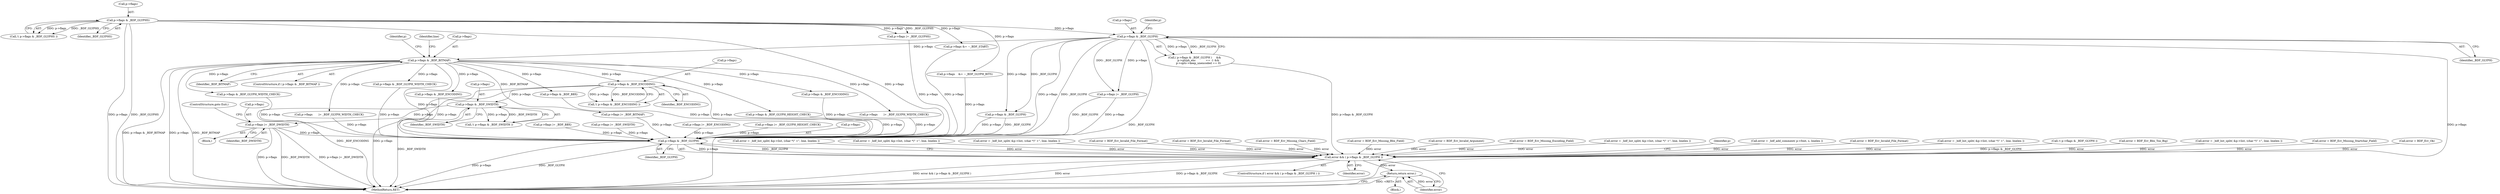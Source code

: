 digraph "0_savannah_07bdb6e289c7954e2a533039dc93c1c136099d2d@pointer" {
"1001133" [label="(Call,p->flags |= _BDF_DWIDTH)"];
"1001107" [label="(Call,p->flags & _BDF_SWIDTH)"];
"1001068" [label="(Call,p->flags & _BDF_ENCODING)"];
"1000816" [label="(Call,p->flags & _BDF_BITMAP)"];
"1000376" [label="(Call,p->flags & _BDF_GLYPH)"];
"1000241" [label="(Call,p->flags & _BDF_GLYPHS)"];
"1001560" [label="(Call,p->flags & _BDF_GLYPH)"];
"1001558" [label="(Call,error && ( p->flags & _BDF_GLYPH ))"];
"1001569" [label="(Return,return error;)"];
"1000596" [label="(Call,error = BDF_Err_Invalid_File_Format)"];
"1001065" [label="(Block,)"];
"1000443" [label="(Call,error = BDF_Err_Invalid_File_Format)"];
"1000464" [label="(Call,p->flags |= _BDF_GLYPH)"];
"1000255" [label="(Call,error = BDF_Err_Missing_Chars_Field)"];
"1001471" [label="(Call,error = BDF_Err_Missing_Bbx_Field)"];
"1001448" [label="(Call,p->flags |= _BDF_BBX)"];
"1000310" [label="(Call,error = BDF_Err_Invalid_Argument)"];
"1001149" [label="(Call,p->flags & _BDF_ENCODING)"];
"1001564" [label="(Identifier,_BDF_GLYPH)"];
"1001137" [label="(Identifier,_BDF_DWIDTH)"];
"1001067" [label="(Call,!( p->flags & _BDF_ENCODING ))"];
"1001107" [label="(Call,p->flags & _BDF_SWIDTH)"];
"1001138" [label="(ControlStructure,goto Exit;)"];
"1000323" [label="(Call,p->flags |= _BDF_GLYPHS)"];
"1000245" [label="(Identifier,_BDF_GLYPHS)"];
"1000816" [label="(Call,p->flags & _BDF_BITMAP)"];
"1001052" [label="(Call,p->flags |= _BDF_SWIDTH)"];
"1001559" [label="(Identifier,error)"];
"1001553" [label="(Call,error = BDF_Err_Missing_Encoding_Field)"];
"1000169" [label="(Block,)"];
"1000349" [label="(Call,p->flags &= ~_BDF_START)"];
"1000408" [label="(Call,error = _bdf_list_split( &p->list, (char *)\" +\", line, linelen ))"];
"1000815" [label="(ControlStructure,if ( p->flags & _BDF_BITMAP ))"];
"1000368" [label="(Call,p->flags    &= ~_BDF_GLYPH_BITS)"];
"1001542" [label="(Call,p->flags |= _BDF_BITMAP)"];
"1001111" [label="(Identifier,_BDF_SWIDTH)"];
"1001567" [label="(Identifier,p)"];
"1001465" [label="(Call,p->flags & _BDF_BBX)"];
"1000837" [label="(Call,p->flags & _BDF_GLYPH_HEIGHT_CHECK)"];
"1001015" [label="(Call,p->flags & _BDF_ENCODING)"];
"1000935" [label="(Call,p->flags       |= _BDF_GLYPH_WIDTH_CHECK)"];
"1001133" [label="(Call,p->flags |= _BDF_DWIDTH)"];
"1000230" [label="(Call,error = _bdf_add_comment( p->font, s, linelen ))"];
"1000984" [label="(Call,p->flags & _BDF_GLYPH_WIDTH_CHECK)"];
"1001106" [label="(Call,!( p->flags & _BDF_SWIDTH ))"];
"1001548" [label="(Call,error = BDF_Err_Invalid_File_Format)"];
"1001571" [label="(MethodReturn,RET)"];
"1001569" [label="(Return,return error;)"];
"1001558" [label="(Call,error && ( p->flags & _BDF_GLYPH ))"];
"1000380" [label="(Identifier,_BDF_GLYPH)"];
"1000240" [label="(Call,!( p->flags & _BDF_GLYPHS ))"];
"1000241" [label="(Call,p->flags & _BDF_GLYPHS)"];
"1000496" [label="(Call,error = _bdf_list_split( &p->list, (char *)\" +\", line, linelen ))"];
"1000242" [label="(Call,p->flags)"];
"1001557" [label="(ControlStructure,if ( error && ( p->flags & _BDF_GLYPH ) ))"];
"1000384" [label="(Identifier,p)"];
"1000779" [label="(Call,p->flags |= _BDF_ENCODING)"];
"1001008" [label="(Identifier,line)"];
"1000486" [label="(Call,p->flags & _BDF_GLYPH)"];
"1001570" [label="(Identifier,error)"];
"1001068" [label="(Call,p->flags & _BDF_ENCODING)"];
"1000485" [label="(Call,!( p->flags & _BDF_GLYPH ))"];
"1001108" [label="(Call,p->flags)"];
"1001560" [label="(Call,p->flags & _BDF_GLYPH)"];
"1001516" [label="(Call,error = BDF_Err_Bbx_Too_Big)"];
"1000376" [label="(Call,p->flags & _BDF_GLYPH)"];
"1000990" [label="(Call,p->flags       |= _BDF_GLYPH_WIDTH_CHECK)"];
"1000259" [label="(Call,error = _bdf_list_split( &p->list, (char *)\" +\", line, linelen ))"];
"1000817" [label="(Call,p->flags)"];
"1001069" [label="(Call,p->flags)"];
"1000375" [label="(Call,( p->flags & _BDF_GLYPH )     &&\n         p->glyph_enc            == -1 &&\n         p->opts->keep_unencoded == 0)"];
"1000820" [label="(Identifier,_BDF_BITMAP)"];
"1000929" [label="(Call,p->flags & _BDF_GLYPH_WIDTH_CHECK)"];
"1000492" [label="(Call,error = BDF_Err_Missing_Startchar_Field)"];
"1000377" [label="(Call,p->flags)"];
"1000182" [label="(Call,error = BDF_Err_Ok)"];
"1001134" [label="(Call,p->flags)"];
"1000843" [label="(Call,p->flags |= _BDF_GLYPH_HEIGHT_CHECK)"];
"1001155" [label="(Call,error = _bdf_list_split( &p->list, (char *)\" +\", line, linelen ))"];
"1001072" [label="(Identifier,_BDF_ENCODING)"];
"1001561" [label="(Call,p->flags)"];
"1000825" [label="(Identifier,p)"];
"1001021" [label="(Call,error = _bdf_list_split( &p->list, (char *)\" +\", line, linelen ))"];
"1001074" [label="(Call,error = _bdf_list_split( &p->list, (char *)\" +\", line, linelen ))"];
"1001133" -> "1001065"  [label="AST: "];
"1001133" -> "1001137"  [label="CFG: "];
"1001134" -> "1001133"  [label="AST: "];
"1001137" -> "1001133"  [label="AST: "];
"1001138" -> "1001133"  [label="CFG: "];
"1001133" -> "1001571"  [label="DDG: p->flags"];
"1001133" -> "1001571"  [label="DDG: _BDF_DWIDTH"];
"1001133" -> "1001571"  [label="DDG: p->flags |= _BDF_DWIDTH"];
"1001107" -> "1001133"  [label="DDG: p->flags"];
"1001133" -> "1001560"  [label="DDG: p->flags"];
"1001107" -> "1001106"  [label="AST: "];
"1001107" -> "1001111"  [label="CFG: "];
"1001108" -> "1001107"  [label="AST: "];
"1001111" -> "1001107"  [label="AST: "];
"1001106" -> "1001107"  [label="CFG: "];
"1001107" -> "1001571"  [label="DDG: _BDF_SWIDTH"];
"1001107" -> "1001106"  [label="DDG: p->flags"];
"1001107" -> "1001106"  [label="DDG: _BDF_SWIDTH"];
"1001068" -> "1001107"  [label="DDG: p->flags"];
"1001068" -> "1001067"  [label="AST: "];
"1001068" -> "1001072"  [label="CFG: "];
"1001069" -> "1001068"  [label="AST: "];
"1001072" -> "1001068"  [label="AST: "];
"1001067" -> "1001068"  [label="CFG: "];
"1001068" -> "1001571"  [label="DDG: _BDF_ENCODING"];
"1001068" -> "1001571"  [label="DDG: p->flags"];
"1001068" -> "1001067"  [label="DDG: p->flags"];
"1001068" -> "1001067"  [label="DDG: _BDF_ENCODING"];
"1000816" -> "1001068"  [label="DDG: p->flags"];
"1001068" -> "1001560"  [label="DDG: p->flags"];
"1000816" -> "1000815"  [label="AST: "];
"1000816" -> "1000820"  [label="CFG: "];
"1000817" -> "1000816"  [label="AST: "];
"1000820" -> "1000816"  [label="AST: "];
"1000825" -> "1000816"  [label="CFG: "];
"1001008" -> "1000816"  [label="CFG: "];
"1000816" -> "1001571"  [label="DDG: p->flags & _BDF_BITMAP"];
"1000816" -> "1001571"  [label="DDG: p->flags"];
"1000816" -> "1001571"  [label="DDG: _BDF_BITMAP"];
"1000376" -> "1000816"  [label="DDG: p->flags"];
"1000816" -> "1000837"  [label="DDG: p->flags"];
"1000816" -> "1000929"  [label="DDG: p->flags"];
"1000816" -> "1000935"  [label="DDG: p->flags"];
"1000816" -> "1000984"  [label="DDG: p->flags"];
"1000816" -> "1000990"  [label="DDG: p->flags"];
"1000816" -> "1001015"  [label="DDG: p->flags"];
"1000816" -> "1001149"  [label="DDG: p->flags"];
"1000816" -> "1001465"  [label="DDG: p->flags"];
"1000816" -> "1001542"  [label="DDG: _BDF_BITMAP"];
"1000816" -> "1001560"  [label="DDG: p->flags"];
"1000376" -> "1000375"  [label="AST: "];
"1000376" -> "1000380"  [label="CFG: "];
"1000377" -> "1000376"  [label="AST: "];
"1000380" -> "1000376"  [label="AST: "];
"1000384" -> "1000376"  [label="CFG: "];
"1000375" -> "1000376"  [label="CFG: "];
"1000376" -> "1001571"  [label="DDG: p->flags"];
"1000376" -> "1001571"  [label="DDG: _BDF_GLYPH"];
"1000376" -> "1000375"  [label="DDG: p->flags"];
"1000376" -> "1000375"  [label="DDG: _BDF_GLYPH"];
"1000241" -> "1000376"  [label="DDG: p->flags"];
"1000376" -> "1000464"  [label="DDG: p->flags"];
"1000376" -> "1000464"  [label="DDG: _BDF_GLYPH"];
"1000376" -> "1000486"  [label="DDG: p->flags"];
"1000376" -> "1000486"  [label="DDG: _BDF_GLYPH"];
"1000376" -> "1001560"  [label="DDG: p->flags"];
"1000376" -> "1001560"  [label="DDG: _BDF_GLYPH"];
"1000241" -> "1000240"  [label="AST: "];
"1000241" -> "1000245"  [label="CFG: "];
"1000242" -> "1000241"  [label="AST: "];
"1000245" -> "1000241"  [label="AST: "];
"1000240" -> "1000241"  [label="CFG: "];
"1000241" -> "1001571"  [label="DDG: p->flags"];
"1000241" -> "1001571"  [label="DDG: _BDF_GLYPHS"];
"1000241" -> "1000240"  [label="DDG: p->flags"];
"1000241" -> "1000240"  [label="DDG: _BDF_GLYPHS"];
"1000241" -> "1000323"  [label="DDG: p->flags"];
"1000241" -> "1000323"  [label="DDG: _BDF_GLYPHS"];
"1000241" -> "1000349"  [label="DDG: p->flags"];
"1000241" -> "1000368"  [label="DDG: p->flags"];
"1000241" -> "1001560"  [label="DDG: p->flags"];
"1001560" -> "1001558"  [label="AST: "];
"1001560" -> "1001564"  [label="CFG: "];
"1001561" -> "1001560"  [label="AST: "];
"1001564" -> "1001560"  [label="AST: "];
"1001558" -> "1001560"  [label="CFG: "];
"1001560" -> "1001571"  [label="DDG: p->flags"];
"1001560" -> "1001571"  [label="DDG: _BDF_GLYPH"];
"1001560" -> "1001558"  [label="DDG: p->flags"];
"1001560" -> "1001558"  [label="DDG: _BDF_GLYPH"];
"1000368" -> "1001560"  [label="DDG: p->flags"];
"1000837" -> "1001560"  [label="DDG: p->flags"];
"1001149" -> "1001560"  [label="DDG: p->flags"];
"1000929" -> "1001560"  [label="DDG: p->flags"];
"1000323" -> "1001560"  [label="DDG: p->flags"];
"1000984" -> "1001560"  [label="DDG: p->flags"];
"1000486" -> "1001560"  [label="DDG: p->flags"];
"1000486" -> "1001560"  [label="DDG: _BDF_GLYPH"];
"1001052" -> "1001560"  [label="DDG: p->flags"];
"1000935" -> "1001560"  [label="DDG: p->flags"];
"1000779" -> "1001560"  [label="DDG: p->flags"];
"1001448" -> "1001560"  [label="DDG: p->flags"];
"1000843" -> "1001560"  [label="DDG: p->flags"];
"1000464" -> "1001560"  [label="DDG: p->flags"];
"1000464" -> "1001560"  [label="DDG: _BDF_GLYPH"];
"1001015" -> "1001560"  [label="DDG: p->flags"];
"1001542" -> "1001560"  [label="DDG: p->flags"];
"1000990" -> "1001560"  [label="DDG: p->flags"];
"1000349" -> "1001560"  [label="DDG: p->flags"];
"1001465" -> "1001560"  [label="DDG: p->flags"];
"1001558" -> "1001557"  [label="AST: "];
"1001558" -> "1001559"  [label="CFG: "];
"1001559" -> "1001558"  [label="AST: "];
"1001567" -> "1001558"  [label="CFG: "];
"1001570" -> "1001558"  [label="CFG: "];
"1001558" -> "1001571"  [label="DDG: error && ( p->flags & _BDF_GLYPH )"];
"1001558" -> "1001571"  [label="DDG: error"];
"1001558" -> "1001571"  [label="DDG: p->flags & _BDF_GLYPH"];
"1000259" -> "1001558"  [label="DDG: error"];
"1000596" -> "1001558"  [label="DDG: error"];
"1000492" -> "1001558"  [label="DDG: error"];
"1000496" -> "1001558"  [label="DDG: error"];
"1001553" -> "1001558"  [label="DDG: error"];
"1000230" -> "1001558"  [label="DDG: error"];
"1000182" -> "1001558"  [label="DDG: error"];
"1000443" -> "1001558"  [label="DDG: error"];
"1001516" -> "1001558"  [label="DDG: error"];
"1001074" -> "1001558"  [label="DDG: error"];
"1001155" -> "1001558"  [label="DDG: error"];
"1000408" -> "1001558"  [label="DDG: error"];
"1001471" -> "1001558"  [label="DDG: error"];
"1000310" -> "1001558"  [label="DDG: error"];
"1001021" -> "1001558"  [label="DDG: error"];
"1001548" -> "1001558"  [label="DDG: error"];
"1000255" -> "1001558"  [label="DDG: error"];
"1000485" -> "1001558"  [label="DDG: p->flags & _BDF_GLYPH"];
"1000375" -> "1001558"  [label="DDG: p->flags & _BDF_GLYPH"];
"1001558" -> "1001569"  [label="DDG: error"];
"1001569" -> "1000169"  [label="AST: "];
"1001569" -> "1001570"  [label="CFG: "];
"1001570" -> "1001569"  [label="AST: "];
"1001571" -> "1001569"  [label="CFG: "];
"1001569" -> "1001571"  [label="DDG: <RET>"];
"1001570" -> "1001569"  [label="DDG: error"];
}
